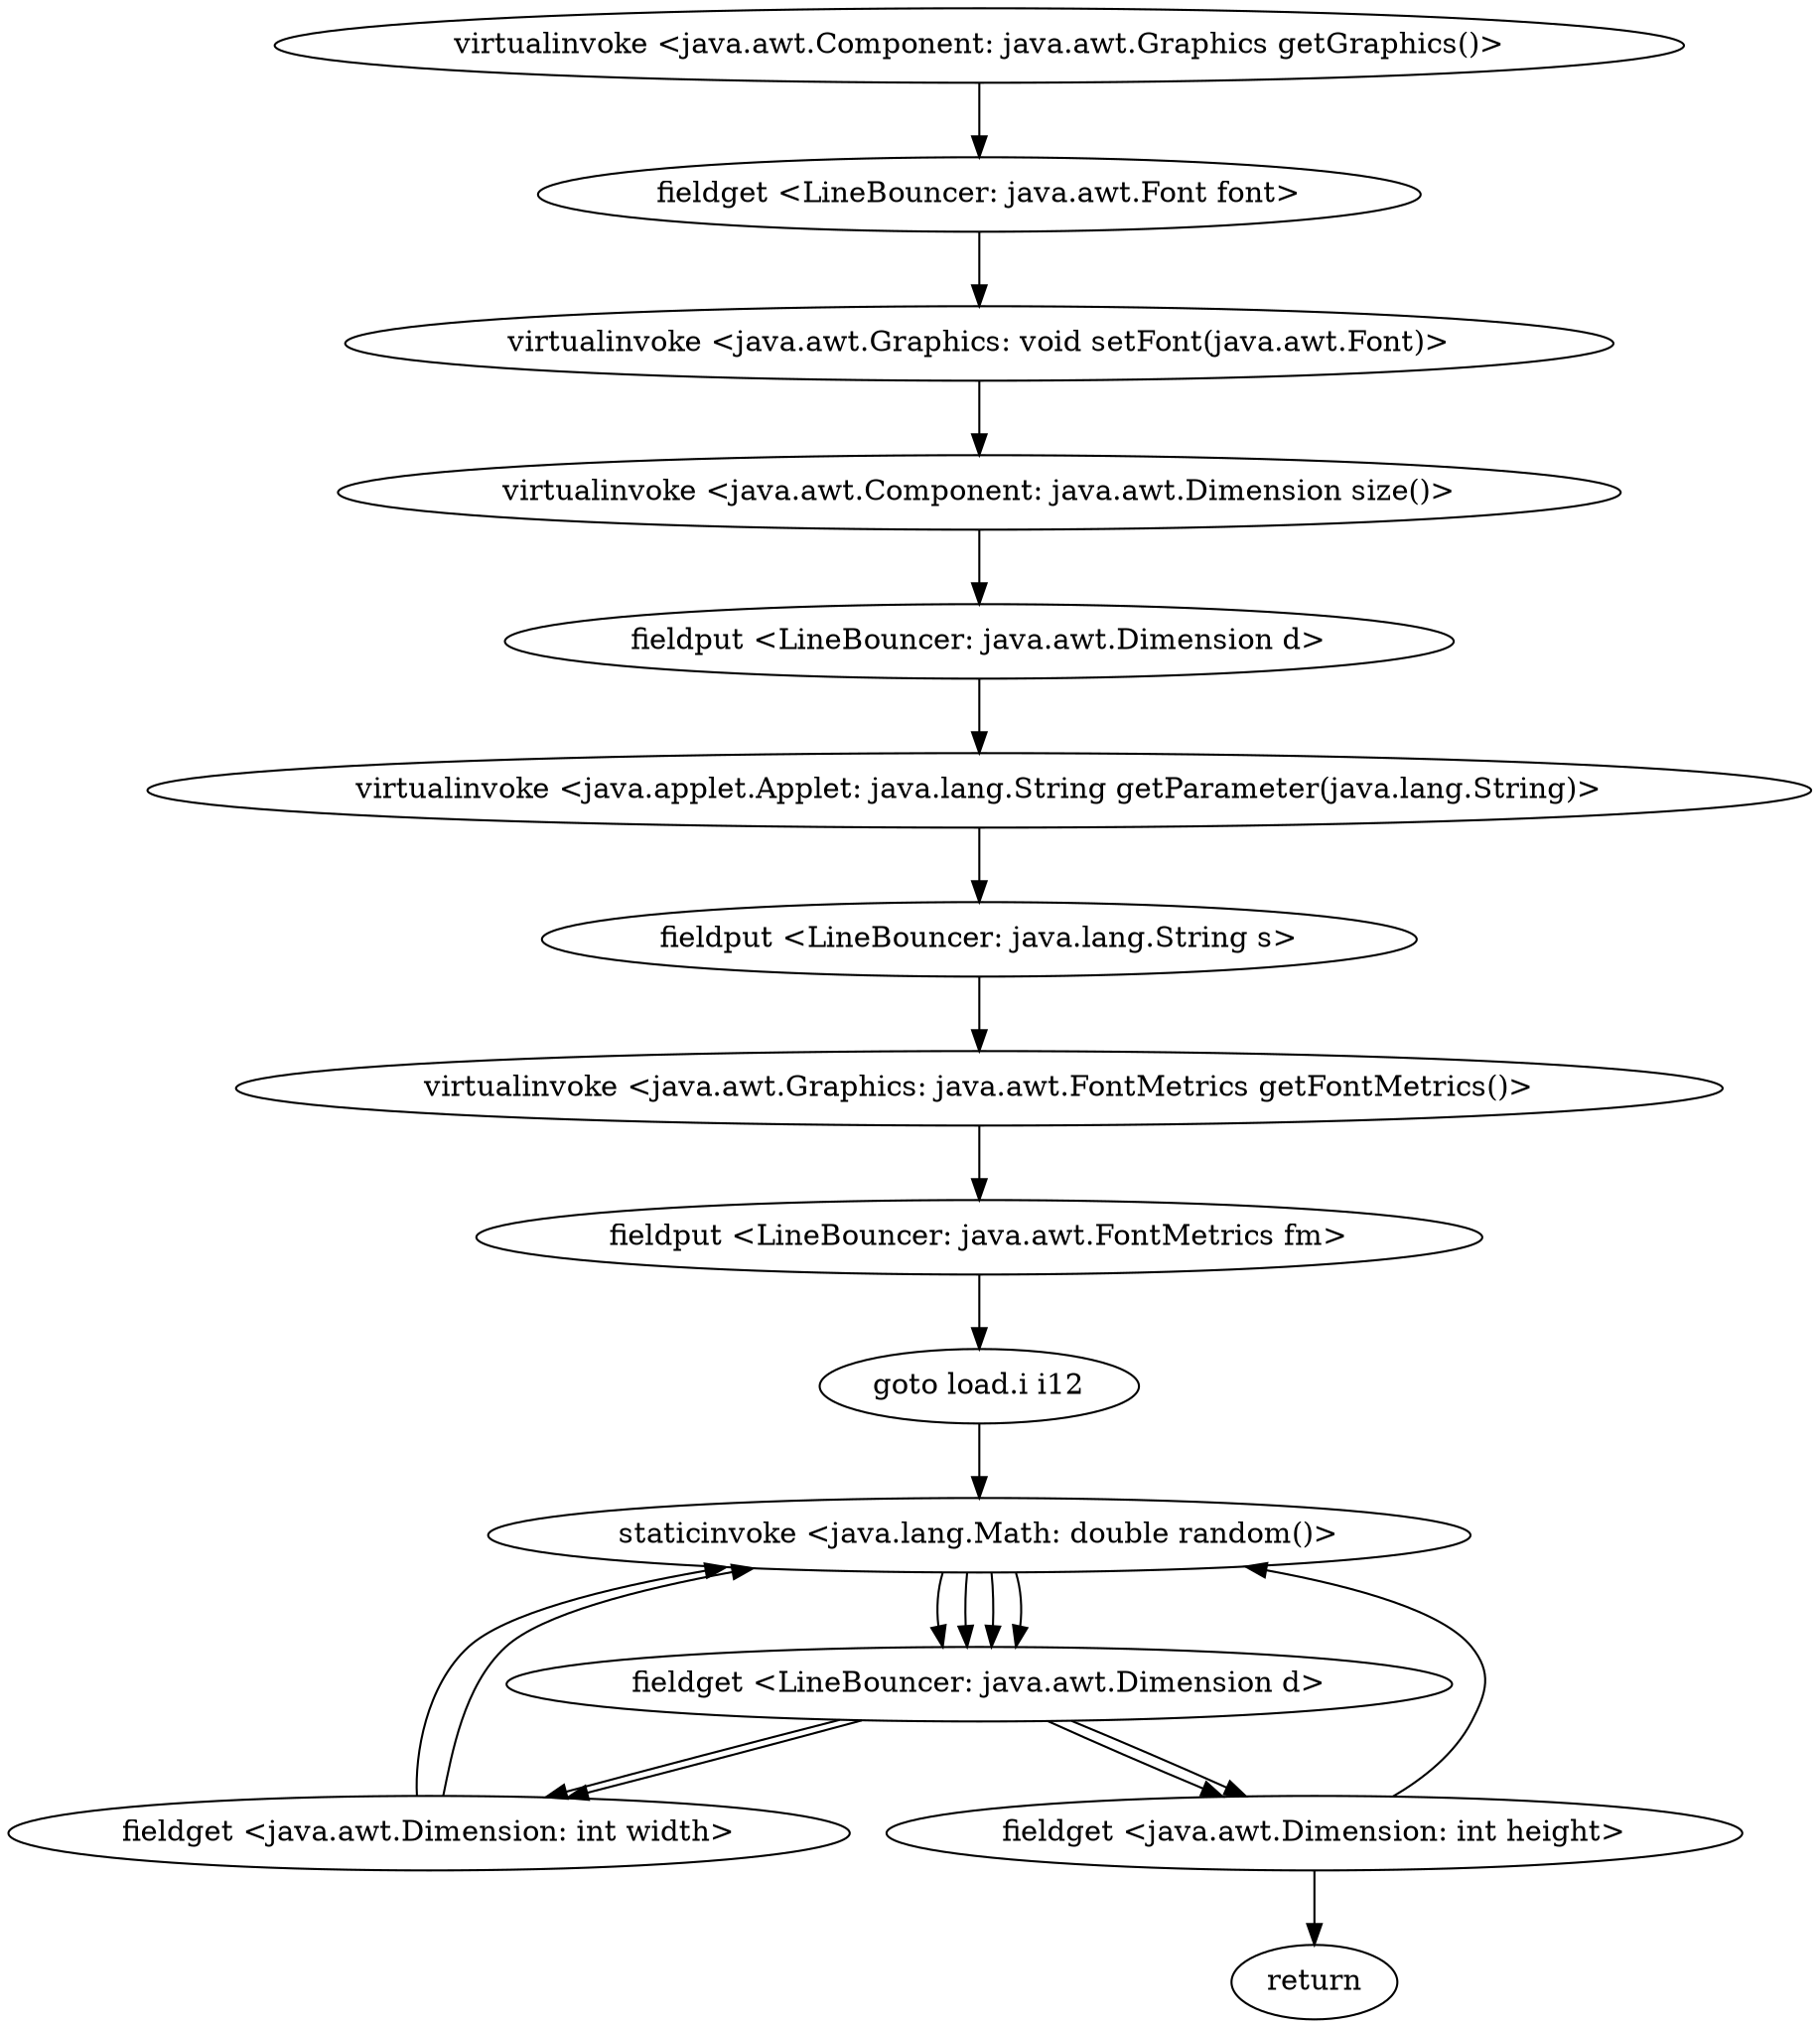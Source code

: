 digraph "" {
"virtualinvoke <java.awt.Component: java.awt.Graphics getGraphics()>";
 "virtualinvoke <java.awt.Component: java.awt.Graphics getGraphics()>"->"fieldget <LineBouncer: java.awt.Font font>";
 "fieldget <LineBouncer: java.awt.Font font>"->"virtualinvoke <java.awt.Graphics: void setFont(java.awt.Font)>";
 "virtualinvoke <java.awt.Graphics: void setFont(java.awt.Font)>"->"virtualinvoke <java.awt.Component: java.awt.Dimension size()>";
 "virtualinvoke <java.awt.Component: java.awt.Dimension size()>"->"fieldput <LineBouncer: java.awt.Dimension d>";
 "fieldput <LineBouncer: java.awt.Dimension d>"->"virtualinvoke <java.applet.Applet: java.lang.String getParameter(java.lang.String)>";
 "virtualinvoke <java.applet.Applet: java.lang.String getParameter(java.lang.String)>"->"fieldput <LineBouncer: java.lang.String s>";
 "fieldput <LineBouncer: java.lang.String s>"->"virtualinvoke <java.awt.Graphics: java.awt.FontMetrics getFontMetrics()>";
 "virtualinvoke <java.awt.Graphics: java.awt.FontMetrics getFontMetrics()>"->"fieldput <LineBouncer: java.awt.FontMetrics fm>";
 "fieldput <LineBouncer: java.awt.FontMetrics fm>"->"goto load.i i12";
 "goto load.i i12"->"staticinvoke <java.lang.Math: double random()>";
 "staticinvoke <java.lang.Math: double random()>"->"fieldget <LineBouncer: java.awt.Dimension d>";
 "fieldget <LineBouncer: java.awt.Dimension d>"->"fieldget <java.awt.Dimension: int width>";
 "fieldget <java.awt.Dimension: int width>"->"staticinvoke <java.lang.Math: double random()>";
 "staticinvoke <java.lang.Math: double random()>"->"fieldget <LineBouncer: java.awt.Dimension d>";
 "fieldget <LineBouncer: java.awt.Dimension d>"->"fieldget <java.awt.Dimension: int width>";
 "fieldget <java.awt.Dimension: int width>"->"staticinvoke <java.lang.Math: double random()>";
 "staticinvoke <java.lang.Math: double random()>"->"fieldget <LineBouncer: java.awt.Dimension d>";
 "fieldget <LineBouncer: java.awt.Dimension d>"->"fieldget <java.awt.Dimension: int height>";
 "fieldget <java.awt.Dimension: int height>"->"staticinvoke <java.lang.Math: double random()>";
 "staticinvoke <java.lang.Math: double random()>"->"fieldget <LineBouncer: java.awt.Dimension d>";
 "fieldget <LineBouncer: java.awt.Dimension d>"->"fieldget <java.awt.Dimension: int height>";
 "fieldget <java.awt.Dimension: int height>"->"return";
}
